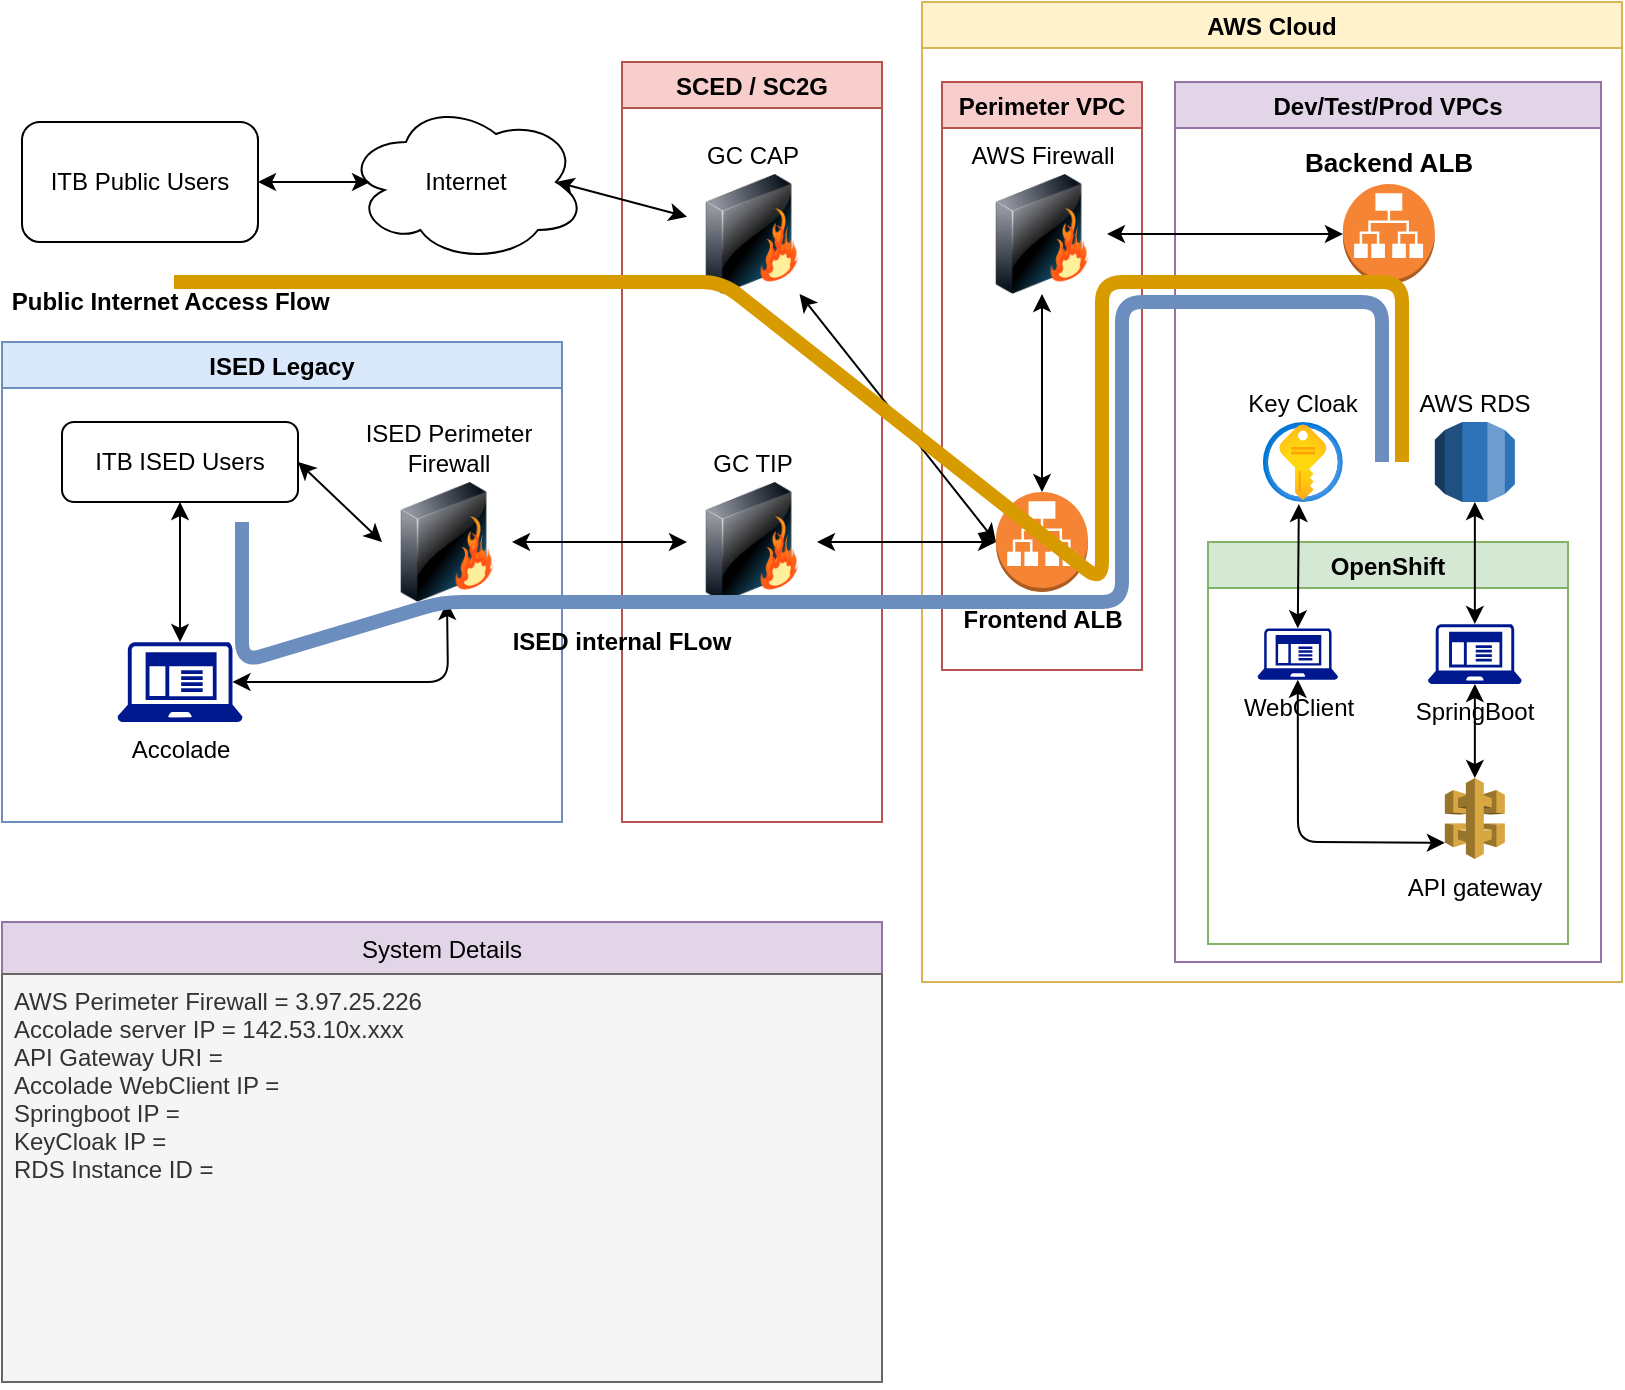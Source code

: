 <mxfile version="14.8.5" type="github">
  <diagram id="q6EtwT-zD9d8GnBGvhUz" name="Page-1">
    <mxGraphModel dx="1070" dy="662" grid="1" gridSize="10" guides="1" tooltips="1" connect="1" arrows="1" fold="1" page="1" pageScale="1" pageWidth="850" pageHeight="1100" math="0" shadow="0">
      <root>
        <mxCell id="0" />
        <mxCell id="1" parent="0" />
        <mxCell id="LpFCpJJtLy2Ta8kGQRxm-1" value="Internet" style="ellipse;shape=cloud;whiteSpace=wrap;html=1;" parent="1" vertex="1">
          <mxGeometry x="202" y="60" width="120" height="80" as="geometry" />
        </mxCell>
        <mxCell id="LpFCpJJtLy2Ta8kGQRxm-2" value="ITB Public Users" style="rounded=1;whiteSpace=wrap;html=1;" parent="1" vertex="1">
          <mxGeometry x="40" y="70" width="118" height="60" as="geometry" />
        </mxCell>
        <mxCell id="LpFCpJJtLy2Ta8kGQRxm-4" value="SCED / SC2G" style="swimlane;fillColor=#f8cecc;strokeColor=#b85450;" parent="1" vertex="1">
          <mxGeometry x="340" y="40" width="130" height="380" as="geometry" />
        </mxCell>
        <mxCell id="LpFCpJJtLy2Ta8kGQRxm-5" value="GC CAP" style="image;html=1;image=img/lib/clip_art/networking/Firewall_128x128.png;labelPosition=center;verticalLabelPosition=top;align=center;verticalAlign=bottom;" parent="LpFCpJJtLy2Ta8kGQRxm-4" vertex="1">
          <mxGeometry x="32.5" y="56" width="65" height="60" as="geometry" />
        </mxCell>
        <mxCell id="LpFCpJJtLy2Ta8kGQRxm-14" value="GC TIP" style="image;html=1;image=img/lib/clip_art/networking/Firewall_128x128.png;labelPosition=center;verticalLabelPosition=top;align=center;verticalAlign=bottom;" parent="LpFCpJJtLy2Ta8kGQRxm-4" vertex="1">
          <mxGeometry x="32.5" y="210" width="65" height="60" as="geometry" />
        </mxCell>
        <mxCell id="LpFCpJJtLy2Ta8kGQRxm-7" value="AWS Cloud" style="swimlane;fillColor=#fff2cc;strokeColor=#d6b656;" parent="1" vertex="1">
          <mxGeometry x="490" y="10" width="350" height="490" as="geometry" />
        </mxCell>
        <mxCell id="LpFCpJJtLy2Ta8kGQRxm-27" value="Perimeter VPC" style="swimlane;startSize=23;fillColor=#f8cecc;strokeColor=#b85450;" parent="LpFCpJJtLy2Ta8kGQRxm-7" vertex="1">
          <mxGeometry x="10" y="40" width="100" height="294" as="geometry" />
        </mxCell>
        <mxCell id="LpFCpJJtLy2Ta8kGQRxm-9" value="AWS Firewall" style="image;html=1;image=img/lib/clip_art/networking/Firewall_128x128.png;labelPosition=center;verticalLabelPosition=top;align=center;verticalAlign=bottom;" parent="LpFCpJJtLy2Ta8kGQRxm-27" vertex="1">
          <mxGeometry x="17.5" y="46" width="65" height="60" as="geometry" />
        </mxCell>
        <mxCell id="IvLlfbLEJNB_qxHZJLbw-17" value="&lt;b&gt;&lt;font style=&quot;font-size: 12px&quot;&gt;Frontend ALB&lt;/font&gt;&lt;/b&gt;" style="outlineConnect=0;dashed=0;verticalLabelPosition=bottom;verticalAlign=top;align=center;html=1;shape=mxgraph.aws3.application_load_balancer;fillColor=#F58534;gradientColor=none;labelPosition=center;" vertex="1" parent="LpFCpJJtLy2Ta8kGQRxm-27">
          <mxGeometry x="27" y="205" width="46" height="50" as="geometry" />
        </mxCell>
        <mxCell id="IvLlfbLEJNB_qxHZJLbw-24" value="" style="endArrow=classic;startArrow=classic;html=1;fontSize=7;strokeWidth=1;entryX=0.5;entryY=1;entryDx=0;entryDy=0;exitX=0.5;exitY=0;exitDx=0;exitDy=0;exitPerimeter=0;" edge="1" parent="LpFCpJJtLy2Ta8kGQRxm-27" source="IvLlfbLEJNB_qxHZJLbw-17" target="LpFCpJJtLy2Ta8kGQRxm-9">
          <mxGeometry width="50" height="50" relative="1" as="geometry">
            <mxPoint x="30" y="430" as="sourcePoint" />
            <mxPoint x="80" y="380" as="targetPoint" />
          </mxGeometry>
        </mxCell>
        <mxCell id="LpFCpJJtLy2Ta8kGQRxm-28" value="OpenShift" style="swimlane;fillColor=#d5e8d4;strokeColor=#82b366;" parent="LpFCpJJtLy2Ta8kGQRxm-7" vertex="1">
          <mxGeometry x="143" y="270" width="180" height="201" as="geometry" />
        </mxCell>
        <mxCell id="LpFCpJJtLy2Ta8kGQRxm-32" value="WebClient" style="aspect=fixed;pointerEvents=1;shadow=0;dashed=0;html=1;strokeColor=none;labelPosition=center;verticalLabelPosition=bottom;verticalAlign=top;align=center;fillColor=#00188D;shape=mxgraph.mscae.enterprise.client_application" parent="LpFCpJJtLy2Ta8kGQRxm-28" vertex="1">
          <mxGeometry x="24.77" y="43.13" width="40.23" height="25.75" as="geometry" />
        </mxCell>
        <mxCell id="LpFCpJJtLy2Ta8kGQRxm-34" value="SpringBoot" style="aspect=fixed;pointerEvents=1;shadow=0;dashed=0;html=1;strokeColor=none;labelPosition=center;verticalLabelPosition=bottom;verticalAlign=top;align=center;fillColor=#00188D;shape=mxgraph.mscae.enterprise.client_application" parent="LpFCpJJtLy2Ta8kGQRxm-28" vertex="1">
          <mxGeometry x="110" y="41.01" width="46.86" height="29.99" as="geometry" />
        </mxCell>
        <mxCell id="LpFCpJJtLy2Ta8kGQRxm-33" value="API gateway" style="outlineConnect=0;dashed=0;verticalLabelPosition=bottom;verticalAlign=top;align=center;html=1;shape=mxgraph.aws3.api_gateway;fillColor=#D9A741;gradientColor=none;" parent="LpFCpJJtLy2Ta8kGQRxm-28" vertex="1">
          <mxGeometry x="118.43" y="118" width="30" height="40.5" as="geometry" />
        </mxCell>
        <mxCell id="LpFCpJJtLy2Ta8kGQRxm-41" value="" style="endArrow=classic;startArrow=classic;html=1;exitX=0.5;exitY=0;exitDx=0;exitDy=0;exitPerimeter=0;entryX=0.5;entryY=1;entryDx=0;entryDy=0;entryPerimeter=0;" parent="LpFCpJJtLy2Ta8kGQRxm-28" source="LpFCpJJtLy2Ta8kGQRxm-33" target="LpFCpJJtLy2Ta8kGQRxm-34" edge="1">
          <mxGeometry width="50" height="50" relative="1" as="geometry">
            <mxPoint x="-200" y="38" as="sourcePoint" />
            <mxPoint x="-150" y="-12" as="targetPoint" />
          </mxGeometry>
        </mxCell>
        <mxCell id="IvLlfbLEJNB_qxHZJLbw-1" value="" style="endArrow=classic;startArrow=classic;html=1;entryX=0.5;entryY=1;entryDx=0;entryDy=0;entryPerimeter=0;exitX=0;exitY=0.8;exitDx=0;exitDy=0;exitPerimeter=0;" edge="1" parent="LpFCpJJtLy2Ta8kGQRxm-28" source="LpFCpJJtLy2Ta8kGQRxm-33" target="LpFCpJJtLy2Ta8kGQRxm-32">
          <mxGeometry width="50" height="50" relative="1" as="geometry">
            <mxPoint x="-60" y="358" as="sourcePoint" />
            <mxPoint x="-10" y="308" as="targetPoint" />
            <Array as="points">
              <mxPoint x="45" y="150" />
            </Array>
          </mxGeometry>
        </mxCell>
        <mxCell id="LpFCpJJtLy2Ta8kGQRxm-35" value="" style="endArrow=classic;startArrow=classic;html=1;exitX=0.45;exitY=1.025;exitDx=0;exitDy=0;exitPerimeter=0;entryX=0.5;entryY=0;entryDx=0;entryDy=0;entryPerimeter=0;" parent="LpFCpJJtLy2Ta8kGQRxm-7" source="LpFCpJJtLy2Ta8kGQRxm-31" target="LpFCpJJtLy2Ta8kGQRxm-32" edge="1">
          <mxGeometry width="50" height="50" relative="1" as="geometry">
            <mxPoint x="-57" y="186" as="sourcePoint" />
            <mxPoint x="193" y="456" as="targetPoint" />
          </mxGeometry>
        </mxCell>
        <mxCell id="LpFCpJJtLy2Ta8kGQRxm-38" value="" style="endArrow=classic;startArrow=classic;html=1;entryX=0.5;entryY=0;entryDx=0;entryDy=0;entryPerimeter=0;" parent="LpFCpJJtLy2Ta8kGQRxm-7" source="LpFCpJJtLy2Ta8kGQRxm-30" target="LpFCpJJtLy2Ta8kGQRxm-34" edge="1">
          <mxGeometry width="50" height="50" relative="1" as="geometry">
            <mxPoint x="-57" y="183" as="sourcePoint" />
            <mxPoint x="263" y="423" as="targetPoint" />
          </mxGeometry>
        </mxCell>
        <mxCell id="IvLlfbLEJNB_qxHZJLbw-5" value="Dev/Test/Prod VPCs" style="swimlane;fillColor=#e1d5e7;strokeColor=#9673a6;" vertex="1" parent="LpFCpJJtLy2Ta8kGQRxm-7">
          <mxGeometry x="126.5" y="40" width="213" height="440" as="geometry" />
        </mxCell>
        <mxCell id="LpFCpJJtLy2Ta8kGQRxm-30" value="AWS RDS" style="outlineConnect=0;dashed=0;verticalLabelPosition=top;verticalAlign=bottom;align=center;html=1;shape=mxgraph.aws3.rds;fillColor=#2E73B8;gradientColor=none;labelPosition=center;" parent="IvLlfbLEJNB_qxHZJLbw-5" vertex="1">
          <mxGeometry x="129.93" y="170" width="40" height="40" as="geometry" />
        </mxCell>
        <mxCell id="LpFCpJJtLy2Ta8kGQRxm-31" value="Key Cloak" style="aspect=fixed;html=1;points=[];align=center;image;fontSize=12;image=img/lib/azure2/security/Key_Vaults.svg;labelPosition=center;verticalLabelPosition=top;verticalAlign=bottom;" parent="IvLlfbLEJNB_qxHZJLbw-5" vertex="1">
          <mxGeometry x="43.93" y="170" width="40" height="40" as="geometry" />
        </mxCell>
        <mxCell id="IvLlfbLEJNB_qxHZJLbw-18" value="&lt;b&gt;&lt;font style=&quot;font-size: 13px&quot;&gt;Backend ALB&lt;/font&gt;&lt;/b&gt;" style="outlineConnect=0;dashed=0;verticalLabelPosition=top;verticalAlign=bottom;align=center;html=1;shape=mxgraph.aws3.application_load_balancer;fillColor=#F58534;gradientColor=none;labelPosition=center;" vertex="1" parent="IvLlfbLEJNB_qxHZJLbw-5">
          <mxGeometry x="83.93" y="51" width="46" height="50" as="geometry" />
        </mxCell>
        <mxCell id="IvLlfbLEJNB_qxHZJLbw-25" value="" style="endArrow=classic;startArrow=classic;html=1;fontSize=7;strokeWidth=1;entryX=0;entryY=0.5;entryDx=0;entryDy=0;entryPerimeter=0;exitX=1;exitY=0.5;exitDx=0;exitDy=0;" edge="1" parent="LpFCpJJtLy2Ta8kGQRxm-7" source="LpFCpJJtLy2Ta8kGQRxm-9" target="IvLlfbLEJNB_qxHZJLbw-18">
          <mxGeometry width="50" height="50" relative="1" as="geometry">
            <mxPoint x="170" y="590" as="sourcePoint" />
            <mxPoint x="220" y="540" as="targetPoint" />
          </mxGeometry>
        </mxCell>
        <mxCell id="LpFCpJJtLy2Ta8kGQRxm-8" value="ISED Legacy" style="swimlane;fillColor=#dae8fc;strokeColor=#6c8ebf;" parent="1" vertex="1">
          <mxGeometry x="30" y="180" width="280" height="240" as="geometry" />
        </mxCell>
        <mxCell id="LpFCpJJtLy2Ta8kGQRxm-15" value="ISED Perimeter &lt;br&gt;Firewall" style="image;html=1;image=img/lib/clip_art/networking/Firewall_128x128.png;labelPosition=center;verticalLabelPosition=top;align=center;verticalAlign=bottom;" parent="LpFCpJJtLy2Ta8kGQRxm-8" vertex="1">
          <mxGeometry x="190" y="70" width="65" height="60" as="geometry" />
        </mxCell>
        <mxCell id="LpFCpJJtLy2Ta8kGQRxm-25" value="ITB ISED Users" style="rounded=1;whiteSpace=wrap;html=1;" parent="LpFCpJJtLy2Ta8kGQRxm-8" vertex="1">
          <mxGeometry x="30" y="40" width="118" height="40" as="geometry" />
        </mxCell>
        <mxCell id="LpFCpJJtLy2Ta8kGQRxm-42" value="Accolade" style="aspect=fixed;pointerEvents=1;shadow=0;dashed=0;html=1;strokeColor=none;labelPosition=center;verticalLabelPosition=bottom;verticalAlign=top;align=center;fillColor=#00188D;shape=mxgraph.mscae.enterprise.client_application" parent="LpFCpJJtLy2Ta8kGQRxm-8" vertex="1">
          <mxGeometry x="57.76" y="150" width="62.49" height="40" as="geometry" />
        </mxCell>
        <mxCell id="LpFCpJJtLy2Ta8kGQRxm-43" value="" style="endArrow=classic;startArrow=classic;html=1;exitX=0.92;exitY=0.5;exitDx=0;exitDy=0;exitPerimeter=0;entryX=0.5;entryY=1;entryDx=0;entryDy=0;" parent="LpFCpJJtLy2Ta8kGQRxm-8" source="LpFCpJJtLy2Ta8kGQRxm-42" target="LpFCpJJtLy2Ta8kGQRxm-15" edge="1">
          <mxGeometry width="50" height="50" relative="1" as="geometry">
            <mxPoint x="390" as="sourcePoint" />
            <mxPoint x="440" y="-50" as="targetPoint" />
            <Array as="points">
              <mxPoint x="223" y="170" />
            </Array>
          </mxGeometry>
        </mxCell>
        <mxCell id="LpFCpJJtLy2Ta8kGQRxm-44" value="" style="endArrow=classic;startArrow=classic;html=1;exitX=1;exitY=0.5;exitDx=0;exitDy=0;entryX=0;entryY=0.5;entryDx=0;entryDy=0;" parent="LpFCpJJtLy2Ta8kGQRxm-8" source="LpFCpJJtLy2Ta8kGQRxm-25" target="LpFCpJJtLy2Ta8kGQRxm-15" edge="1">
          <mxGeometry width="50" height="50" relative="1" as="geometry">
            <mxPoint x="390" y="18" as="sourcePoint" />
            <mxPoint x="440" y="-32" as="targetPoint" />
          </mxGeometry>
        </mxCell>
        <mxCell id="IvLlfbLEJNB_qxHZJLbw-2" value="" style="endArrow=classic;startArrow=classic;html=1;exitX=0.5;exitY=0;exitDx=0;exitDy=0;exitPerimeter=0;entryX=0.5;entryY=1;entryDx=0;entryDy=0;" edge="1" parent="LpFCpJJtLy2Ta8kGQRxm-8" source="LpFCpJJtLy2Ta8kGQRxm-42" target="LpFCpJJtLy2Ta8kGQRxm-25">
          <mxGeometry width="50" height="50" relative="1" as="geometry">
            <mxPoint x="440" y="190" as="sourcePoint" />
            <mxPoint x="490" y="140" as="targetPoint" />
          </mxGeometry>
        </mxCell>
        <mxCell id="IvLlfbLEJNB_qxHZJLbw-9" value="ISED internal FLow" style="text;html=1;strokeColor=none;fillColor=none;align=center;verticalAlign=middle;whiteSpace=wrap;rounded=0;fontStyle=1" vertex="1" parent="LpFCpJJtLy2Ta8kGQRxm-8">
          <mxGeometry x="240" y="140" width="140" height="20" as="geometry" />
        </mxCell>
        <mxCell id="LpFCpJJtLy2Ta8kGQRxm-19" value="" style="endArrow=classic;startArrow=classic;html=1;exitX=1;exitY=0.5;exitDx=0;exitDy=0;entryX=0.1;entryY=0.5;entryDx=0;entryDy=0;entryPerimeter=0;" parent="1" source="LpFCpJJtLy2Ta8kGQRxm-2" target="LpFCpJJtLy2Ta8kGQRxm-1" edge="1">
          <mxGeometry width="50" height="50" relative="1" as="geometry">
            <mxPoint x="380" y="210" as="sourcePoint" />
            <mxPoint x="430" y="160" as="targetPoint" />
          </mxGeometry>
        </mxCell>
        <mxCell id="LpFCpJJtLy2Ta8kGQRxm-20" value="" style="endArrow=classic;startArrow=classic;html=1;exitX=0.875;exitY=0.5;exitDx=0;exitDy=0;exitPerimeter=0;" parent="1" target="LpFCpJJtLy2Ta8kGQRxm-5" edge="1" source="LpFCpJJtLy2Ta8kGQRxm-1">
          <mxGeometry width="50" height="50" relative="1" as="geometry">
            <mxPoint x="320" y="40" as="sourcePoint" />
            <mxPoint x="430" y="160" as="targetPoint" />
          </mxGeometry>
        </mxCell>
        <mxCell id="LpFCpJJtLy2Ta8kGQRxm-21" value="" style="endArrow=classic;startArrow=classic;html=1;exitX=0;exitY=0.5;exitDx=0;exitDy=0;exitPerimeter=0;" parent="1" source="IvLlfbLEJNB_qxHZJLbw-17" target="LpFCpJJtLy2Ta8kGQRxm-5" edge="1">
          <mxGeometry width="50" height="50" relative="1" as="geometry">
            <mxPoint x="380" y="210" as="sourcePoint" />
            <mxPoint x="440" y="130" as="targetPoint" />
            <Array as="points" />
          </mxGeometry>
        </mxCell>
        <mxCell id="LpFCpJJtLy2Ta8kGQRxm-22" value="" style="endArrow=classic;startArrow=classic;html=1;exitX=1;exitY=0.5;exitDx=0;exitDy=0;entryX=0;entryY=0.5;entryDx=0;entryDy=0;entryPerimeter=0;" parent="1" source="LpFCpJJtLy2Ta8kGQRxm-14" edge="1" target="IvLlfbLEJNB_qxHZJLbw-17">
          <mxGeometry width="50" height="50" relative="1" as="geometry">
            <mxPoint x="380" y="210" as="sourcePoint" />
            <mxPoint x="550" y="420" as="targetPoint" />
            <Array as="points" />
          </mxGeometry>
        </mxCell>
        <mxCell id="LpFCpJJtLy2Ta8kGQRxm-23" value="" style="endArrow=classic;startArrow=classic;html=1;exitX=1;exitY=0.5;exitDx=0;exitDy=0;entryX=0;entryY=0.5;entryDx=0;entryDy=0;" parent="1" source="LpFCpJJtLy2Ta8kGQRxm-15" target="LpFCpJJtLy2Ta8kGQRxm-14" edge="1">
          <mxGeometry width="50" height="50" relative="1" as="geometry">
            <mxPoint x="380" y="210" as="sourcePoint" />
            <mxPoint x="430" y="160" as="targetPoint" />
          </mxGeometry>
        </mxCell>
        <mxCell id="IvLlfbLEJNB_qxHZJLbw-4" value="" style="endArrow=none;html=1;strokeWidth=7;fillColor=#dae8fc;strokeColor=#6c8ebf;" edge="1" parent="1">
          <mxGeometry width="50" height="50" relative="1" as="geometry">
            <mxPoint x="150" y="270" as="sourcePoint" />
            <mxPoint x="720" y="240" as="targetPoint" />
            <Array as="points">
              <mxPoint x="150" y="340" />
              <mxPoint x="250" y="310" />
              <mxPoint x="400" y="310" />
              <mxPoint x="590" y="310" />
              <mxPoint x="590" y="160" />
              <mxPoint x="720" y="160" />
            </Array>
          </mxGeometry>
        </mxCell>
        <mxCell id="IvLlfbLEJNB_qxHZJLbw-6" value="" style="endArrow=none;html=1;strokeWidth=7;fillColor=#ffe6cc;strokeColor=#d79b00;align=center;exitX=0.5;exitY=0;exitDx=0;exitDy=0;" edge="1" parent="1" source="IvLlfbLEJNB_qxHZJLbw-8">
          <mxGeometry width="50" height="50" relative="1" as="geometry">
            <mxPoint x="120" y="110" as="sourcePoint" />
            <mxPoint x="730" y="240" as="targetPoint" />
            <Array as="points">
              <mxPoint x="390" y="150" />
              <mxPoint x="580" y="300" />
              <mxPoint x="580" y="150" />
              <mxPoint x="730" y="150" />
            </Array>
          </mxGeometry>
        </mxCell>
        <mxCell id="IvLlfbLEJNB_qxHZJLbw-8" value="Public Internet Access Flow&amp;nbsp;" style="text;html=1;strokeColor=none;fillColor=none;align=center;verticalAlign=middle;whiteSpace=wrap;rounded=0;fontStyle=1" vertex="1" parent="1">
          <mxGeometry x="30" y="150" width="172" height="20" as="geometry" />
        </mxCell>
        <mxCell id="IvLlfbLEJNB_qxHZJLbw-11" value="System Details" style="swimlane;fontStyle=0;childLayout=stackLayout;horizontal=1;startSize=26;horizontalStack=0;resizeParent=1;resizeParentMax=0;resizeLast=0;collapsible=1;marginBottom=0;fillColor=#e1d5e7;strokeColor=#9673a6;" vertex="1" parent="1">
          <mxGeometry x="30" y="470" width="440" height="230" as="geometry" />
        </mxCell>
        <mxCell id="IvLlfbLEJNB_qxHZJLbw-12" value="AWS Perimeter Firewall = 3.97.25.226&#xa;Accolade server IP = 142.53.10x.xxx&#xa;API Gateway URI =&#xa;Accolade WebClient IP =&#xa;Springboot IP =&#xa;KeyCloak IP = &#xa;RDS Instance ID =&#xa;" style="text;align=left;verticalAlign=top;spacingLeft=4;spacingRight=4;overflow=hidden;rotatable=0;points=[[0,0.5],[1,0.5]];portConstraint=eastwest;fillColor=#f5f5f5;strokeColor=#666666;fontColor=#333333;" vertex="1" parent="IvLlfbLEJNB_qxHZJLbw-11">
          <mxGeometry y="26" width="440" height="204" as="geometry" />
        </mxCell>
      </root>
    </mxGraphModel>
  </diagram>
</mxfile>
